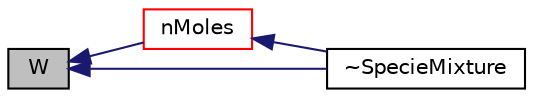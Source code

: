digraph "W"
{
  bgcolor="transparent";
  edge [fontname="Helvetica",fontsize="10",labelfontname="Helvetica",labelfontsize="10"];
  node [fontname="Helvetica",fontsize="10",shape=record];
  rankdir="LR";
  Node35 [label="W",height=0.2,width=0.4,color="black", fillcolor="grey75", style="filled", fontcolor="black"];
  Node35 -> Node36 [dir="back",color="midnightblue",fontsize="10",style="solid",fontname="Helvetica"];
  Node36 [label="nMoles",height=0.2,width=0.4,color="red",URL="$a31501.html#a607bf506db560f3654aa26796d5f401a",tooltip="Number of moles of the given specie []. "];
  Node36 -> Node38 [dir="back",color="midnightblue",fontsize="10",style="solid",fontname="Helvetica"];
  Node38 [label="~SpecieMixture",height=0.2,width=0.4,color="black",URL="$a31501.html#a149d8c2fb446e76144898dd6cadef2de",tooltip="Destructor. "];
  Node35 -> Node38 [dir="back",color="midnightblue",fontsize="10",style="solid",fontname="Helvetica"];
}
